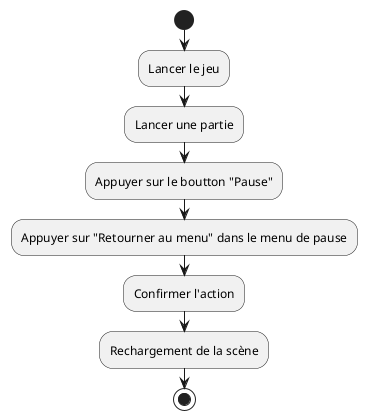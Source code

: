 @startuml menuByPauseActivity
start
:Lancer le jeu;
:Lancer une partie;
:Appuyer sur le boutton "Pause";
:Appuyer sur "Retourner au menu" dans le menu de pause;
:Confirmer l'action;
:Rechargement de la scène;
stop
@enduml
